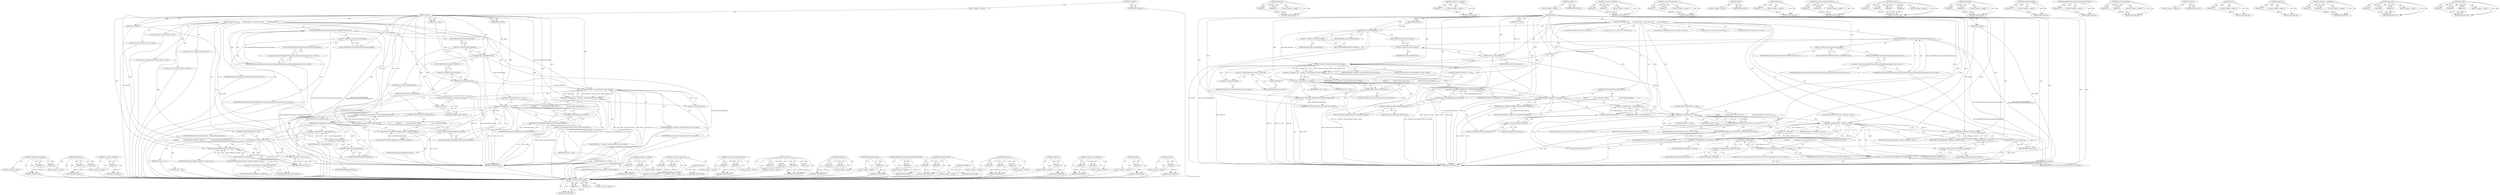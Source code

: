 digraph "ALOGE" {
vulnerable_184 [label=<(METHOD,&lt;operator&gt;.greaterThan)>];
vulnerable_185 [label=<(PARAM,p1)>];
vulnerable_186 [label=<(PARAM,p2)>];
vulnerable_187 [label=<(BLOCK,&lt;empty&gt;,&lt;empty&gt;)>];
vulnerable_188 [label=<(METHOD_RETURN,ANY)>];
vulnerable_138 [label=<(METHOD,writeInt32)>];
vulnerable_139 [label=<(PARAM,p1)>];
vulnerable_140 [label=<(PARAM,p2)>];
vulnerable_141 [label=<(BLOCK,&lt;empty&gt;,&lt;empty&gt;)>];
vulnerable_142 [label=<(METHOD_RETURN,ANY)>];
vulnerable_163 [label=<(METHOD,&lt;operator&gt;.addressOf)>];
vulnerable_164 [label=<(PARAM,p1)>];
vulnerable_165 [label=<(BLOCK,&lt;empty&gt;,&lt;empty&gt;)>];
vulnerable_166 [label=<(METHOD_RETURN,ANY)>];
vulnerable_6 [label=<(METHOD,&lt;global&gt;)<SUB>1</SUB>>];
vulnerable_7 [label=<(BLOCK,&lt;empty&gt;,&lt;empty&gt;)<SUB>1</SUB>>];
vulnerable_8 [label=<(METHOD,readAt)<SUB>1</SUB>>];
vulnerable_9 [label=<(PARAM,off64_t offset)<SUB>1</SUB>>];
vulnerable_10 [label=<(PARAM,void *buffer)<SUB>1</SUB>>];
vulnerable_11 [label=<(PARAM,size_t size)<SUB>1</SUB>>];
vulnerable_12 [label=<(BLOCK,{
 Parcel data, reply;
        data.writeInterf...,{
 Parcel data, reply;
        data.writeInterf...)<SUB>1</SUB>>];
vulnerable_13 [label="<(LOCAL,Parcel data: Parcel)<SUB>2</SUB>>"];
vulnerable_14 [label="<(LOCAL,Parcel reply: Parcel)<SUB>2</SUB>>"];
vulnerable_15 [label=<(writeInterfaceToken,data.writeInterfaceToken(
 IMediaHTTPConnection...)<SUB>3</SUB>>];
vulnerable_16 [label=<(&lt;operator&gt;.fieldAccess,data.writeInterfaceToken)<SUB>3</SUB>>];
vulnerable_17 [label=<(IDENTIFIER,data,data.writeInterfaceToken(
 IMediaHTTPConnection...)<SUB>3</SUB>>];
vulnerable_18 [label=<(FIELD_IDENTIFIER,writeInterfaceToken,writeInterfaceToken)<SUB>3</SUB>>];
vulnerable_19 [label="<(IMediaHTTPConnection.getInterfaceDescriptor,IMediaHTTPConnection::getInterfaceDescriptor())<SUB>4</SUB>>"];
vulnerable_20 [label="<(&lt;operator&gt;.fieldAccess,IMediaHTTPConnection::getInterfaceDescriptor)<SUB>4</SUB>>"];
vulnerable_21 [label="<(IDENTIFIER,IMediaHTTPConnection,IMediaHTTPConnection::getInterfaceDescriptor())<SUB>4</SUB>>"];
vulnerable_22 [label=<(FIELD_IDENTIFIER,getInterfaceDescriptor,getInterfaceDescriptor)<SUB>4</SUB>>];
vulnerable_23 [label=<(writeInt64,data.writeInt64(offset))<SUB>6</SUB>>];
vulnerable_24 [label=<(&lt;operator&gt;.fieldAccess,data.writeInt64)<SUB>6</SUB>>];
vulnerable_25 [label=<(IDENTIFIER,data,data.writeInt64(offset))<SUB>6</SUB>>];
vulnerable_26 [label=<(FIELD_IDENTIFIER,writeInt64,writeInt64)<SUB>6</SUB>>];
vulnerable_27 [label=<(IDENTIFIER,offset,data.writeInt64(offset))<SUB>6</SUB>>];
vulnerable_28 [label=<(writeInt32,data.writeInt32(size))<SUB>7</SUB>>];
vulnerable_29 [label=<(&lt;operator&gt;.fieldAccess,data.writeInt32)<SUB>7</SUB>>];
vulnerable_30 [label=<(IDENTIFIER,data,data.writeInt32(size))<SUB>7</SUB>>];
vulnerable_31 [label=<(FIELD_IDENTIFIER,writeInt32,writeInt32)<SUB>7</SUB>>];
vulnerable_32 [label=<(IDENTIFIER,size,data.writeInt32(size))<SUB>7</SUB>>];
vulnerable_33 [label="<(LOCAL,status_t err: status_t)<SUB>9</SUB>>"];
vulnerable_34 [label=<(&lt;operator&gt;.assignment,err = remote()-&gt;transact(READ_AT, data, &amp;reply))<SUB>9</SUB>>];
vulnerable_35 [label=<(IDENTIFIER,err,err = remote()-&gt;transact(READ_AT, data, &amp;reply))<SUB>9</SUB>>];
vulnerable_36 [label=<(transact,remote()-&gt;transact(READ_AT, data, &amp;reply))<SUB>9</SUB>>];
vulnerable_37 [label=<(&lt;operator&gt;.indirectFieldAccess,remote()-&gt;transact)<SUB>9</SUB>>];
vulnerable_38 [label=<(remote,remote())<SUB>9</SUB>>];
vulnerable_39 [label=<(FIELD_IDENTIFIER,transact,transact)<SUB>9</SUB>>];
vulnerable_40 [label=<(IDENTIFIER,READ_AT,remote()-&gt;transact(READ_AT, data, &amp;reply))<SUB>9</SUB>>];
vulnerable_41 [label=<(IDENTIFIER,data,remote()-&gt;transact(READ_AT, data, &amp;reply))<SUB>9</SUB>>];
vulnerable_42 [label=<(&lt;operator&gt;.addressOf,&amp;reply)<SUB>9</SUB>>];
vulnerable_43 [label=<(IDENTIFIER,reply,remote()-&gt;transact(READ_AT, data, &amp;reply))<SUB>9</SUB>>];
vulnerable_44 [label=<(CONTROL_STRUCTURE,IF,if (err != OK))<SUB>10</SUB>>];
vulnerable_45 [label=<(&lt;operator&gt;.notEquals,err != OK)<SUB>10</SUB>>];
vulnerable_46 [label=<(IDENTIFIER,err,err != OK)<SUB>10</SUB>>];
vulnerable_47 [label=<(IDENTIFIER,OK,err != OK)<SUB>10</SUB>>];
vulnerable_48 [label=<(BLOCK,{
            ALOGE(&quot;remote readAt failed&quot;);
 r...,{
            ALOGE(&quot;remote readAt failed&quot;);
 r...)<SUB>10</SUB>>];
vulnerable_49 [label=<(ALOGE,ALOGE(&quot;remote readAt failed&quot;))<SUB>11</SUB>>];
vulnerable_50 [label=<(LITERAL,&quot;remote readAt failed&quot;,ALOGE(&quot;remote readAt failed&quot;))<SUB>11</SUB>>];
vulnerable_51 [label=<(RETURN,return UNKNOWN_ERROR;,return UNKNOWN_ERROR;)<SUB>12</SUB>>];
vulnerable_52 [label=<(IDENTIFIER,UNKNOWN_ERROR,return UNKNOWN_ERROR;)<SUB>12</SUB>>];
vulnerable_53 [label="<(LOCAL,int32_t exceptionCode: int32_t)<SUB>15</SUB>>"];
vulnerable_54 [label=<(&lt;operator&gt;.assignment,exceptionCode = reply.readExceptionCode())<SUB>15</SUB>>];
vulnerable_55 [label=<(IDENTIFIER,exceptionCode,exceptionCode = reply.readExceptionCode())<SUB>15</SUB>>];
vulnerable_56 [label=<(readExceptionCode,reply.readExceptionCode())<SUB>15</SUB>>];
vulnerable_57 [label=<(&lt;operator&gt;.fieldAccess,reply.readExceptionCode)<SUB>15</SUB>>];
vulnerable_58 [label=<(IDENTIFIER,reply,reply.readExceptionCode())<SUB>15</SUB>>];
vulnerable_59 [label=<(FIELD_IDENTIFIER,readExceptionCode,readExceptionCode)<SUB>15</SUB>>];
vulnerable_60 [label=<(CONTROL_STRUCTURE,IF,if (exceptionCode))<SUB>17</SUB>>];
vulnerable_61 [label=<(IDENTIFIER,exceptionCode,if (exceptionCode))<SUB>17</SUB>>];
vulnerable_62 [label=<(BLOCK,{

             return UNKNOWN_ERROR;
         },{

             return UNKNOWN_ERROR;
         })<SUB>17</SUB>>];
vulnerable_63 [label=<(RETURN,return UNKNOWN_ERROR;,return UNKNOWN_ERROR;)<SUB>19</SUB>>];
vulnerable_64 [label=<(IDENTIFIER,UNKNOWN_ERROR,return UNKNOWN_ERROR;)<SUB>19</SUB>>];
vulnerable_65 [label="<(LOCAL,int32_t len: int32_t)<SUB>22</SUB>>"];
vulnerable_66 [label=<(&lt;operator&gt;.assignment,len = reply.readInt32())<SUB>22</SUB>>];
vulnerable_67 [label=<(IDENTIFIER,len,len = reply.readInt32())<SUB>22</SUB>>];
vulnerable_68 [label=<(readInt32,reply.readInt32())<SUB>22</SUB>>];
vulnerable_69 [label=<(&lt;operator&gt;.fieldAccess,reply.readInt32)<SUB>22</SUB>>];
vulnerable_70 [label=<(IDENTIFIER,reply,reply.readInt32())<SUB>22</SUB>>];
vulnerable_71 [label=<(FIELD_IDENTIFIER,readInt32,readInt32)<SUB>22</SUB>>];
vulnerable_72 [label=<(CONTROL_STRUCTURE,IF,if (len &gt; 0))<SUB>24</SUB>>];
vulnerable_73 [label=<(&lt;operator&gt;.greaterThan,len &gt; 0)<SUB>24</SUB>>];
vulnerable_74 [label=<(IDENTIFIER,len,len &gt; 0)<SUB>24</SUB>>];
vulnerable_75 [label=<(LITERAL,0,len &gt; 0)<SUB>24</SUB>>];
vulnerable_76 [label=<(BLOCK,{
            memcpy(buffer, mMemory-&gt;pointer()...,{
            memcpy(buffer, mMemory-&gt;pointer()...)<SUB>24</SUB>>];
vulnerable_77 [label=<(memcpy,memcpy(buffer, mMemory-&gt;pointer(), len))<SUB>25</SUB>>];
vulnerable_78 [label=<(IDENTIFIER,buffer,memcpy(buffer, mMemory-&gt;pointer(), len))<SUB>25</SUB>>];
vulnerable_79 [label=<(pointer,mMemory-&gt;pointer())<SUB>25</SUB>>];
vulnerable_80 [label=<(&lt;operator&gt;.indirectFieldAccess,mMemory-&gt;pointer)<SUB>25</SUB>>];
vulnerable_81 [label=<(IDENTIFIER,mMemory,mMemory-&gt;pointer())<SUB>25</SUB>>];
vulnerable_82 [label=<(FIELD_IDENTIFIER,pointer,pointer)<SUB>25</SUB>>];
vulnerable_83 [label=<(IDENTIFIER,len,memcpy(buffer, mMemory-&gt;pointer(), len))<SUB>25</SUB>>];
vulnerable_84 [label=<(RETURN,return len;,return len;)<SUB>28</SUB>>];
vulnerable_85 [label=<(IDENTIFIER,len,return len;)<SUB>28</SUB>>];
vulnerable_86 [label=<(METHOD_RETURN,ssize_t)<SUB>1</SUB>>];
vulnerable_88 [label=<(METHOD_RETURN,ANY)<SUB>1</SUB>>];
vulnerable_167 [label=<(METHOD,&lt;operator&gt;.notEquals)>];
vulnerable_168 [label=<(PARAM,p1)>];
vulnerable_169 [label=<(PARAM,p2)>];
vulnerable_170 [label=<(BLOCK,&lt;empty&gt;,&lt;empty&gt;)>];
vulnerable_171 [label=<(METHOD_RETURN,ANY)>];
vulnerable_124 [label=<(METHOD,&lt;operator&gt;.fieldAccess)>];
vulnerable_125 [label=<(PARAM,p1)>];
vulnerable_126 [label=<(PARAM,p2)>];
vulnerable_127 [label=<(BLOCK,&lt;empty&gt;,&lt;empty&gt;)>];
vulnerable_128 [label=<(METHOD_RETURN,ANY)>];
vulnerable_160 [label=<(METHOD,remote)>];
vulnerable_161 [label=<(BLOCK,&lt;empty&gt;,&lt;empty&gt;)>];
vulnerable_162 [label=<(METHOD_RETURN,ANY)>];
vulnerable_155 [label=<(METHOD,&lt;operator&gt;.indirectFieldAccess)>];
vulnerable_156 [label=<(PARAM,p1)>];
vulnerable_157 [label=<(PARAM,p2)>];
vulnerable_158 [label=<(BLOCK,&lt;empty&gt;,&lt;empty&gt;)>];
vulnerable_159 [label=<(METHOD_RETURN,ANY)>];
vulnerable_148 [label=<(METHOD,transact)>];
vulnerable_149 [label=<(PARAM,p1)>];
vulnerable_150 [label=<(PARAM,p2)>];
vulnerable_151 [label=<(PARAM,p3)>];
vulnerable_152 [label=<(PARAM,p4)>];
vulnerable_153 [label=<(BLOCK,&lt;empty&gt;,&lt;empty&gt;)>];
vulnerable_154 [label=<(METHOD_RETURN,ANY)>];
vulnerable_133 [label=<(METHOD,writeInt64)>];
vulnerable_134 [label=<(PARAM,p1)>];
vulnerable_135 [label=<(PARAM,p2)>];
vulnerable_136 [label=<(BLOCK,&lt;empty&gt;,&lt;empty&gt;)>];
vulnerable_137 [label=<(METHOD_RETURN,ANY)>];
vulnerable_176 [label=<(METHOD,readExceptionCode)>];
vulnerable_177 [label=<(PARAM,p1)>];
vulnerable_178 [label=<(BLOCK,&lt;empty&gt;,&lt;empty&gt;)>];
vulnerable_179 [label=<(METHOD_RETURN,ANY)>];
vulnerable_129 [label=<(METHOD,IMediaHTTPConnection.getInterfaceDescriptor)>];
vulnerable_130 [label=<(PARAM,p1)>];
vulnerable_131 [label=<(BLOCK,&lt;empty&gt;,&lt;empty&gt;)>];
vulnerable_132 [label=<(METHOD_RETURN,ANY)>];
vulnerable_119 [label=<(METHOD,writeInterfaceToken)>];
vulnerable_120 [label=<(PARAM,p1)>];
vulnerable_121 [label=<(PARAM,p2)>];
vulnerable_122 [label=<(BLOCK,&lt;empty&gt;,&lt;empty&gt;)>];
vulnerable_123 [label=<(METHOD_RETURN,ANY)>];
vulnerable_113 [label=<(METHOD,&lt;global&gt;)<SUB>1</SUB>>];
vulnerable_114 [label=<(BLOCK,&lt;empty&gt;,&lt;empty&gt;)>];
vulnerable_115 [label=<(METHOD_RETURN,ANY)>];
vulnerable_189 [label=<(METHOD,memcpy)>];
vulnerable_190 [label=<(PARAM,p1)>];
vulnerable_191 [label=<(PARAM,p2)>];
vulnerable_192 [label=<(PARAM,p3)>];
vulnerable_193 [label=<(BLOCK,&lt;empty&gt;,&lt;empty&gt;)>];
vulnerable_194 [label=<(METHOD_RETURN,ANY)>];
vulnerable_180 [label=<(METHOD,readInt32)>];
vulnerable_181 [label=<(PARAM,p1)>];
vulnerable_182 [label=<(BLOCK,&lt;empty&gt;,&lt;empty&gt;)>];
vulnerable_183 [label=<(METHOD_RETURN,ANY)>];
vulnerable_143 [label=<(METHOD,&lt;operator&gt;.assignment)>];
vulnerable_144 [label=<(PARAM,p1)>];
vulnerable_145 [label=<(PARAM,p2)>];
vulnerable_146 [label=<(BLOCK,&lt;empty&gt;,&lt;empty&gt;)>];
vulnerable_147 [label=<(METHOD_RETURN,ANY)>];
vulnerable_195 [label=<(METHOD,pointer)>];
vulnerable_196 [label=<(PARAM,p1)>];
vulnerable_197 [label=<(BLOCK,&lt;empty&gt;,&lt;empty&gt;)>];
vulnerable_198 [label=<(METHOD_RETURN,ANY)>];
vulnerable_172 [label=<(METHOD,ALOGE)>];
vulnerable_173 [label=<(PARAM,p1)>];
vulnerable_174 [label=<(BLOCK,&lt;empty&gt;,&lt;empty&gt;)>];
vulnerable_175 [label=<(METHOD_RETURN,ANY)>];
fixed_211 [label=<(METHOD,&lt;operator&gt;.greaterThan)>];
fixed_212 [label=<(PARAM,p1)>];
fixed_213 [label=<(PARAM,p2)>];
fixed_214 [label=<(BLOCK,&lt;empty&gt;,&lt;empty&gt;)>];
fixed_215 [label=<(METHOD_RETURN,ANY)>];
fixed_163 [label=<(METHOD,writeInt32)>];
fixed_164 [label=<(PARAM,p1)>];
fixed_165 [label=<(PARAM,p2)>];
fixed_166 [label=<(BLOCK,&lt;empty&gt;,&lt;empty&gt;)>];
fixed_167 [label=<(METHOD_RETURN,ANY)>];
fixed_188 [label=<(METHOD,&lt;operator&gt;.addressOf)>];
fixed_189 [label=<(PARAM,p1)>];
fixed_190 [label=<(BLOCK,&lt;empty&gt;,&lt;empty&gt;)>];
fixed_191 [label=<(METHOD_RETURN,ANY)>];
fixed_6 [label=<(METHOD,&lt;global&gt;)<SUB>1</SUB>>];
fixed_7 [label=<(BLOCK,&lt;empty&gt;,&lt;empty&gt;)<SUB>1</SUB>>];
fixed_8 [label=<(METHOD,readAt)<SUB>1</SUB>>];
fixed_9 [label=<(PARAM,off64_t offset)<SUB>1</SUB>>];
fixed_10 [label=<(PARAM,void *buffer)<SUB>1</SUB>>];
fixed_11 [label=<(PARAM,size_t size)<SUB>1</SUB>>];
fixed_12 [label=<(BLOCK,{
 Parcel data, reply;
        data.writeInterf...,{
 Parcel data, reply;
        data.writeInterf...)<SUB>1</SUB>>];
fixed_13 [label="<(LOCAL,Parcel data: Parcel)<SUB>2</SUB>>"];
fixed_14 [label="<(LOCAL,Parcel reply: Parcel)<SUB>2</SUB>>"];
fixed_15 [label=<(writeInterfaceToken,data.writeInterfaceToken(
 IMediaHTTPConnection...)<SUB>3</SUB>>];
fixed_16 [label=<(&lt;operator&gt;.fieldAccess,data.writeInterfaceToken)<SUB>3</SUB>>];
fixed_17 [label=<(IDENTIFIER,data,data.writeInterfaceToken(
 IMediaHTTPConnection...)<SUB>3</SUB>>];
fixed_18 [label=<(FIELD_IDENTIFIER,writeInterfaceToken,writeInterfaceToken)<SUB>3</SUB>>];
fixed_19 [label="<(IMediaHTTPConnection.getInterfaceDescriptor,IMediaHTTPConnection::getInterfaceDescriptor())<SUB>4</SUB>>"];
fixed_20 [label="<(&lt;operator&gt;.fieldAccess,IMediaHTTPConnection::getInterfaceDescriptor)<SUB>4</SUB>>"];
fixed_21 [label="<(IDENTIFIER,IMediaHTTPConnection,IMediaHTTPConnection::getInterfaceDescriptor())<SUB>4</SUB>>"];
fixed_22 [label=<(FIELD_IDENTIFIER,getInterfaceDescriptor,getInterfaceDescriptor)<SUB>4</SUB>>];
fixed_23 [label=<(writeInt64,data.writeInt64(offset))<SUB>6</SUB>>];
fixed_24 [label=<(&lt;operator&gt;.fieldAccess,data.writeInt64)<SUB>6</SUB>>];
fixed_25 [label=<(IDENTIFIER,data,data.writeInt64(offset))<SUB>6</SUB>>];
fixed_26 [label=<(FIELD_IDENTIFIER,writeInt64,writeInt64)<SUB>6</SUB>>];
fixed_27 [label=<(IDENTIFIER,offset,data.writeInt64(offset))<SUB>6</SUB>>];
fixed_28 [label=<(writeInt32,data.writeInt32(size))<SUB>7</SUB>>];
fixed_29 [label=<(&lt;operator&gt;.fieldAccess,data.writeInt32)<SUB>7</SUB>>];
fixed_30 [label=<(IDENTIFIER,data,data.writeInt32(size))<SUB>7</SUB>>];
fixed_31 [label=<(FIELD_IDENTIFIER,writeInt32,writeInt32)<SUB>7</SUB>>];
fixed_32 [label=<(IDENTIFIER,size,data.writeInt32(size))<SUB>7</SUB>>];
fixed_33 [label="<(LOCAL,status_t err: status_t)<SUB>9</SUB>>"];
fixed_34 [label=<(&lt;operator&gt;.assignment,err = remote()-&gt;transact(READ_AT, data, &amp;reply))<SUB>9</SUB>>];
fixed_35 [label=<(IDENTIFIER,err,err = remote()-&gt;transact(READ_AT, data, &amp;reply))<SUB>9</SUB>>];
fixed_36 [label=<(transact,remote()-&gt;transact(READ_AT, data, &amp;reply))<SUB>9</SUB>>];
fixed_37 [label=<(&lt;operator&gt;.indirectFieldAccess,remote()-&gt;transact)<SUB>9</SUB>>];
fixed_38 [label=<(remote,remote())<SUB>9</SUB>>];
fixed_39 [label=<(FIELD_IDENTIFIER,transact,transact)<SUB>9</SUB>>];
fixed_40 [label=<(IDENTIFIER,READ_AT,remote()-&gt;transact(READ_AT, data, &amp;reply))<SUB>9</SUB>>];
fixed_41 [label=<(IDENTIFIER,data,remote()-&gt;transact(READ_AT, data, &amp;reply))<SUB>9</SUB>>];
fixed_42 [label=<(&lt;operator&gt;.addressOf,&amp;reply)<SUB>9</SUB>>];
fixed_43 [label=<(IDENTIFIER,reply,remote()-&gt;transact(READ_AT, data, &amp;reply))<SUB>9</SUB>>];
fixed_44 [label=<(CONTROL_STRUCTURE,IF,if (err != OK))<SUB>10</SUB>>];
fixed_45 [label=<(&lt;operator&gt;.notEquals,err != OK)<SUB>10</SUB>>];
fixed_46 [label=<(IDENTIFIER,err,err != OK)<SUB>10</SUB>>];
fixed_47 [label=<(IDENTIFIER,OK,err != OK)<SUB>10</SUB>>];
fixed_48 [label=<(BLOCK,{
            ALOGE(&quot;remote readAt failed&quot;);
 r...,{
            ALOGE(&quot;remote readAt failed&quot;);
 r...)<SUB>10</SUB>>];
fixed_49 [label=<(ALOGE,ALOGE(&quot;remote readAt failed&quot;))<SUB>11</SUB>>];
fixed_50 [label=<(LITERAL,&quot;remote readAt failed&quot;,ALOGE(&quot;remote readAt failed&quot;))<SUB>11</SUB>>];
fixed_51 [label=<(RETURN,return UNKNOWN_ERROR;,return UNKNOWN_ERROR;)<SUB>12</SUB>>];
fixed_52 [label=<(IDENTIFIER,UNKNOWN_ERROR,return UNKNOWN_ERROR;)<SUB>12</SUB>>];
fixed_53 [label="<(LOCAL,int32_t exceptionCode: int32_t)<SUB>15</SUB>>"];
fixed_54 [label=<(&lt;operator&gt;.assignment,exceptionCode = reply.readExceptionCode())<SUB>15</SUB>>];
fixed_55 [label=<(IDENTIFIER,exceptionCode,exceptionCode = reply.readExceptionCode())<SUB>15</SUB>>];
fixed_56 [label=<(readExceptionCode,reply.readExceptionCode())<SUB>15</SUB>>];
fixed_57 [label=<(&lt;operator&gt;.fieldAccess,reply.readExceptionCode)<SUB>15</SUB>>];
fixed_58 [label=<(IDENTIFIER,reply,reply.readExceptionCode())<SUB>15</SUB>>];
fixed_59 [label=<(FIELD_IDENTIFIER,readExceptionCode,readExceptionCode)<SUB>15</SUB>>];
fixed_60 [label=<(CONTROL_STRUCTURE,IF,if (exceptionCode))<SUB>17</SUB>>];
fixed_61 [label=<(IDENTIFIER,exceptionCode,if (exceptionCode))<SUB>17</SUB>>];
fixed_62 [label=<(BLOCK,{

             return UNKNOWN_ERROR;
         },{

             return UNKNOWN_ERROR;
         })<SUB>17</SUB>>];
fixed_63 [label=<(RETURN,return UNKNOWN_ERROR;,return UNKNOWN_ERROR;)<SUB>19</SUB>>];
fixed_64 [label=<(IDENTIFIER,UNKNOWN_ERROR,return UNKNOWN_ERROR;)<SUB>19</SUB>>];
fixed_65 [label="<(LOCAL,size_t len: size_t)<SUB>22</SUB>>"];
fixed_66 [label=<(&lt;operator&gt;.assignment,len = reply.readInt32())<SUB>22</SUB>>];
fixed_67 [label=<(IDENTIFIER,len,len = reply.readInt32())<SUB>22</SUB>>];
fixed_68 [label=<(readInt32,reply.readInt32())<SUB>22</SUB>>];
fixed_69 [label=<(&lt;operator&gt;.fieldAccess,reply.readInt32)<SUB>22</SUB>>];
fixed_70 [label=<(IDENTIFIER,reply,reply.readInt32())<SUB>22</SUB>>];
fixed_71 [label=<(FIELD_IDENTIFIER,readInt32,readInt32)<SUB>22</SUB>>];
fixed_72 [label=<(CONTROL_STRUCTURE,IF,if (len &gt; size))<SUB>24</SUB>>];
fixed_73 [label=<(&lt;operator&gt;.greaterThan,len &gt; size)<SUB>24</SUB>>];
fixed_74 [label=<(IDENTIFIER,len,len &gt; size)<SUB>24</SUB>>];
fixed_75 [label=<(IDENTIFIER,size,len &gt; size)<SUB>24</SUB>>];
fixed_76 [label=<(BLOCK,{
            ALOGE(&quot;requested %zu, got %zu&quot;, s...,{
            ALOGE(&quot;requested %zu, got %zu&quot;, s...)<SUB>24</SUB>>];
fixed_77 [label=<(ALOGE,ALOGE(&quot;requested %zu, got %zu&quot;, size, len))<SUB>25</SUB>>];
fixed_78 [label=<(LITERAL,&quot;requested %zu, got %zu&quot;,ALOGE(&quot;requested %zu, got %zu&quot;, size, len))<SUB>25</SUB>>];
fixed_79 [label=<(IDENTIFIER,size,ALOGE(&quot;requested %zu, got %zu&quot;, size, len))<SUB>25</SUB>>];
fixed_80 [label=<(IDENTIFIER,len,ALOGE(&quot;requested %zu, got %zu&quot;, size, len))<SUB>25</SUB>>];
fixed_81 [label=<(RETURN,return ERROR_OUT_OF_RANGE;,return ERROR_OUT_OF_RANGE;)<SUB>26</SUB>>];
fixed_82 [label=<(IDENTIFIER,ERROR_OUT_OF_RANGE,return ERROR_OUT_OF_RANGE;)<SUB>26</SUB>>];
fixed_83 [label=<(CONTROL_STRUCTURE,IF,if (len &gt; mMemory-&gt;size()))<SUB>28</SUB>>];
fixed_84 [label=<(&lt;operator&gt;.greaterThan,len &gt; mMemory-&gt;size())<SUB>28</SUB>>];
fixed_85 [label=<(IDENTIFIER,len,len &gt; mMemory-&gt;size())<SUB>28</SUB>>];
fixed_86 [label=<(size,mMemory-&gt;size())<SUB>28</SUB>>];
fixed_87 [label=<(&lt;operator&gt;.indirectFieldAccess,mMemory-&gt;size)<SUB>28</SUB>>];
fixed_88 [label=<(IDENTIFIER,mMemory,mMemory-&gt;size())<SUB>28</SUB>>];
fixed_89 [label=<(FIELD_IDENTIFIER,size,size)<SUB>28</SUB>>];
fixed_90 [label=<(BLOCK,{
            ALOGE(&quot;got %zu, but memory has %z...,{
            ALOGE(&quot;got %zu, but memory has %z...)<SUB>28</SUB>>];
fixed_91 [label=<(ALOGE,ALOGE(&quot;got %zu, but memory has %zu&quot;, len, mMemo...)<SUB>29</SUB>>];
fixed_92 [label=<(LITERAL,&quot;got %zu, but memory has %zu&quot;,ALOGE(&quot;got %zu, but memory has %zu&quot;, len, mMemo...)<SUB>29</SUB>>];
fixed_93 [label=<(IDENTIFIER,len,ALOGE(&quot;got %zu, but memory has %zu&quot;, len, mMemo...)<SUB>29</SUB>>];
fixed_94 [label=<(size,mMemory-&gt;size())<SUB>29</SUB>>];
fixed_95 [label=<(&lt;operator&gt;.indirectFieldAccess,mMemory-&gt;size)<SUB>29</SUB>>];
fixed_96 [label=<(IDENTIFIER,mMemory,mMemory-&gt;size())<SUB>29</SUB>>];
fixed_97 [label=<(FIELD_IDENTIFIER,size,size)<SUB>29</SUB>>];
fixed_98 [label=<(RETURN,return ERROR_OUT_OF_RANGE;,return ERROR_OUT_OF_RANGE;)<SUB>30</SUB>>];
fixed_99 [label=<(IDENTIFIER,ERROR_OUT_OF_RANGE,return ERROR_OUT_OF_RANGE;)<SUB>30</SUB>>];
fixed_100 [label=<(memcpy,memcpy(buffer, mMemory-&gt;pointer(), len))<SUB>33</SUB>>];
fixed_101 [label=<(IDENTIFIER,buffer,memcpy(buffer, mMemory-&gt;pointer(), len))<SUB>33</SUB>>];
fixed_102 [label=<(pointer,mMemory-&gt;pointer())<SUB>33</SUB>>];
fixed_103 [label=<(&lt;operator&gt;.indirectFieldAccess,mMemory-&gt;pointer)<SUB>33</SUB>>];
fixed_104 [label=<(IDENTIFIER,mMemory,mMemory-&gt;pointer())<SUB>33</SUB>>];
fixed_105 [label=<(FIELD_IDENTIFIER,pointer,pointer)<SUB>33</SUB>>];
fixed_106 [label=<(IDENTIFIER,len,memcpy(buffer, mMemory-&gt;pointer(), len))<SUB>33</SUB>>];
fixed_107 [label=<(RETURN,return len;,return len;)<SUB>35</SUB>>];
fixed_108 [label=<(IDENTIFIER,len,return len;)<SUB>35</SUB>>];
fixed_109 [label=<(METHOD_RETURN,ssize_t)<SUB>1</SUB>>];
fixed_111 [label=<(METHOD_RETURN,ANY)<SUB>1</SUB>>];
fixed_192 [label=<(METHOD,&lt;operator&gt;.notEquals)>];
fixed_193 [label=<(PARAM,p1)>];
fixed_194 [label=<(PARAM,p2)>];
fixed_195 [label=<(BLOCK,&lt;empty&gt;,&lt;empty&gt;)>];
fixed_196 [label=<(METHOD_RETURN,ANY)>];
fixed_149 [label=<(METHOD,&lt;operator&gt;.fieldAccess)>];
fixed_150 [label=<(PARAM,p1)>];
fixed_151 [label=<(PARAM,p2)>];
fixed_152 [label=<(BLOCK,&lt;empty&gt;,&lt;empty&gt;)>];
fixed_153 [label=<(METHOD_RETURN,ANY)>];
fixed_185 [label=<(METHOD,remote)>];
fixed_186 [label=<(BLOCK,&lt;empty&gt;,&lt;empty&gt;)>];
fixed_187 [label=<(METHOD_RETURN,ANY)>];
fixed_226 [label=<(METHOD,pointer)>];
fixed_227 [label=<(PARAM,p1)>];
fixed_228 [label=<(BLOCK,&lt;empty&gt;,&lt;empty&gt;)>];
fixed_229 [label=<(METHOD_RETURN,ANY)>];
fixed_180 [label=<(METHOD,&lt;operator&gt;.indirectFieldAccess)>];
fixed_181 [label=<(PARAM,p1)>];
fixed_182 [label=<(PARAM,p2)>];
fixed_183 [label=<(BLOCK,&lt;empty&gt;,&lt;empty&gt;)>];
fixed_184 [label=<(METHOD_RETURN,ANY)>];
fixed_173 [label=<(METHOD,transact)>];
fixed_174 [label=<(PARAM,p1)>];
fixed_175 [label=<(PARAM,p2)>];
fixed_176 [label=<(PARAM,p3)>];
fixed_177 [label=<(PARAM,p4)>];
fixed_178 [label=<(BLOCK,&lt;empty&gt;,&lt;empty&gt;)>];
fixed_179 [label=<(METHOD_RETURN,ANY)>];
fixed_158 [label=<(METHOD,writeInt64)>];
fixed_159 [label=<(PARAM,p1)>];
fixed_160 [label=<(PARAM,p2)>];
fixed_161 [label=<(BLOCK,&lt;empty&gt;,&lt;empty&gt;)>];
fixed_162 [label=<(METHOD_RETURN,ANY)>];
fixed_203 [label=<(METHOD,readExceptionCode)>];
fixed_204 [label=<(PARAM,p1)>];
fixed_205 [label=<(BLOCK,&lt;empty&gt;,&lt;empty&gt;)>];
fixed_206 [label=<(METHOD_RETURN,ANY)>];
fixed_154 [label=<(METHOD,IMediaHTTPConnection.getInterfaceDescriptor)>];
fixed_155 [label=<(PARAM,p1)>];
fixed_156 [label=<(BLOCK,&lt;empty&gt;,&lt;empty&gt;)>];
fixed_157 [label=<(METHOD_RETURN,ANY)>];
fixed_144 [label=<(METHOD,writeInterfaceToken)>];
fixed_145 [label=<(PARAM,p1)>];
fixed_146 [label=<(PARAM,p2)>];
fixed_147 [label=<(BLOCK,&lt;empty&gt;,&lt;empty&gt;)>];
fixed_148 [label=<(METHOD_RETURN,ANY)>];
fixed_138 [label=<(METHOD,&lt;global&gt;)<SUB>1</SUB>>];
fixed_139 [label=<(BLOCK,&lt;empty&gt;,&lt;empty&gt;)>];
fixed_140 [label=<(METHOD_RETURN,ANY)>];
fixed_216 [label=<(METHOD,size)>];
fixed_217 [label=<(PARAM,p1)>];
fixed_218 [label=<(BLOCK,&lt;empty&gt;,&lt;empty&gt;)>];
fixed_219 [label=<(METHOD_RETURN,ANY)>];
fixed_207 [label=<(METHOD,readInt32)>];
fixed_208 [label=<(PARAM,p1)>];
fixed_209 [label=<(BLOCK,&lt;empty&gt;,&lt;empty&gt;)>];
fixed_210 [label=<(METHOD_RETURN,ANY)>];
fixed_168 [label=<(METHOD,&lt;operator&gt;.assignment)>];
fixed_169 [label=<(PARAM,p1)>];
fixed_170 [label=<(PARAM,p2)>];
fixed_171 [label=<(BLOCK,&lt;empty&gt;,&lt;empty&gt;)>];
fixed_172 [label=<(METHOD_RETURN,ANY)>];
fixed_220 [label=<(METHOD,memcpy)>];
fixed_221 [label=<(PARAM,p1)>];
fixed_222 [label=<(PARAM,p2)>];
fixed_223 [label=<(PARAM,p3)>];
fixed_224 [label=<(BLOCK,&lt;empty&gt;,&lt;empty&gt;)>];
fixed_225 [label=<(METHOD_RETURN,ANY)>];
fixed_197 [label=<(METHOD,ALOGE)>];
fixed_198 [label=<(PARAM,p1)>];
fixed_199 [label=<(PARAM,p2)>];
fixed_200 [label=<(PARAM,p3)>];
fixed_201 [label=<(BLOCK,&lt;empty&gt;,&lt;empty&gt;)>];
fixed_202 [label=<(METHOD_RETURN,ANY)>];
vulnerable_184 -> vulnerable_185  [key=0, label="AST: "];
vulnerable_184 -> vulnerable_185  [key=1, label="DDG: "];
vulnerable_184 -> vulnerable_187  [key=0, label="AST: "];
vulnerable_184 -> vulnerable_186  [key=0, label="AST: "];
vulnerable_184 -> vulnerable_186  [key=1, label="DDG: "];
vulnerable_184 -> vulnerable_188  [key=0, label="AST: "];
vulnerable_184 -> vulnerable_188  [key=1, label="CFG: "];
vulnerable_185 -> vulnerable_188  [key=0, label="DDG: p1"];
vulnerable_186 -> vulnerable_188  [key=0, label="DDG: p2"];
vulnerable_187 -> fixed_211  [key=0];
vulnerable_188 -> fixed_211  [key=0];
vulnerable_138 -> vulnerable_139  [key=0, label="AST: "];
vulnerable_138 -> vulnerable_139  [key=1, label="DDG: "];
vulnerable_138 -> vulnerable_141  [key=0, label="AST: "];
vulnerable_138 -> vulnerable_140  [key=0, label="AST: "];
vulnerable_138 -> vulnerable_140  [key=1, label="DDG: "];
vulnerable_138 -> vulnerable_142  [key=0, label="AST: "];
vulnerable_138 -> vulnerable_142  [key=1, label="CFG: "];
vulnerable_139 -> vulnerable_142  [key=0, label="DDG: p1"];
vulnerable_140 -> vulnerable_142  [key=0, label="DDG: p2"];
vulnerable_141 -> fixed_211  [key=0];
vulnerable_142 -> fixed_211  [key=0];
vulnerable_163 -> vulnerable_164  [key=0, label="AST: "];
vulnerable_163 -> vulnerable_164  [key=1, label="DDG: "];
vulnerable_163 -> vulnerable_165  [key=0, label="AST: "];
vulnerable_163 -> vulnerable_166  [key=0, label="AST: "];
vulnerable_163 -> vulnerable_166  [key=1, label="CFG: "];
vulnerable_164 -> vulnerable_166  [key=0, label="DDG: p1"];
vulnerable_165 -> fixed_211  [key=0];
vulnerable_166 -> fixed_211  [key=0];
vulnerable_6 -> vulnerable_7  [key=0, label="AST: "];
vulnerable_6 -> vulnerable_88  [key=0, label="AST: "];
vulnerable_6 -> vulnerable_88  [key=1, label="CFG: "];
vulnerable_7 -> vulnerable_8  [key=0, label="AST: "];
vulnerable_8 -> vulnerable_9  [key=0, label="AST: "];
vulnerable_8 -> vulnerable_9  [key=1, label="DDG: "];
vulnerable_8 -> vulnerable_10  [key=0, label="AST: "];
vulnerable_8 -> vulnerable_10  [key=1, label="DDG: "];
vulnerable_8 -> vulnerable_11  [key=0, label="AST: "];
vulnerable_8 -> vulnerable_11  [key=1, label="DDG: "];
vulnerable_8 -> vulnerable_12  [key=0, label="AST: "];
vulnerable_8 -> vulnerable_86  [key=0, label="AST: "];
vulnerable_8 -> vulnerable_18  [key=0, label="CFG: "];
vulnerable_8 -> vulnerable_23  [key=0, label="DDG: "];
vulnerable_8 -> vulnerable_28  [key=0, label="DDG: "];
vulnerable_8 -> vulnerable_61  [key=0, label="DDG: "];
vulnerable_8 -> vulnerable_85  [key=0, label="DDG: "];
vulnerable_8 -> vulnerable_36  [key=0, label="DDG: "];
vulnerable_8 -> vulnerable_45  [key=0, label="DDG: "];
vulnerable_8 -> vulnerable_51  [key=0, label="DDG: "];
vulnerable_8 -> vulnerable_56  [key=0, label="DDG: "];
vulnerable_8 -> vulnerable_63  [key=0, label="DDG: "];
vulnerable_8 -> vulnerable_68  [key=0, label="DDG: "];
vulnerable_8 -> vulnerable_73  [key=0, label="DDG: "];
vulnerable_8 -> vulnerable_49  [key=0, label="DDG: "];
vulnerable_8 -> vulnerable_52  [key=0, label="DDG: "];
vulnerable_8 -> vulnerable_64  [key=0, label="DDG: "];
vulnerable_8 -> vulnerable_77  [key=0, label="DDG: "];
vulnerable_9 -> vulnerable_23  [key=0, label="DDG: offset"];
vulnerable_10 -> vulnerable_86  [key=0, label="DDG: buffer"];
vulnerable_10 -> vulnerable_77  [key=0, label="DDG: buffer"];
vulnerable_11 -> vulnerable_28  [key=0, label="DDG: size"];
vulnerable_12 -> vulnerable_13  [key=0, label="AST: "];
vulnerable_12 -> vulnerable_14  [key=0, label="AST: "];
vulnerable_12 -> vulnerable_15  [key=0, label="AST: "];
vulnerable_12 -> vulnerable_23  [key=0, label="AST: "];
vulnerable_12 -> vulnerable_28  [key=0, label="AST: "];
vulnerable_12 -> vulnerable_33  [key=0, label="AST: "];
vulnerable_12 -> vulnerable_34  [key=0, label="AST: "];
vulnerable_12 -> vulnerable_44  [key=0, label="AST: "];
vulnerable_12 -> vulnerable_53  [key=0, label="AST: "];
vulnerable_12 -> vulnerable_54  [key=0, label="AST: "];
vulnerable_12 -> vulnerable_60  [key=0, label="AST: "];
vulnerable_12 -> vulnerable_65  [key=0, label="AST: "];
vulnerable_12 -> vulnerable_66  [key=0, label="AST: "];
vulnerable_12 -> vulnerable_72  [key=0, label="AST: "];
vulnerable_12 -> vulnerable_84  [key=0, label="AST: "];
vulnerable_13 -> fixed_211  [key=0];
vulnerable_14 -> fixed_211  [key=0];
vulnerable_15 -> vulnerable_16  [key=0, label="AST: "];
vulnerable_15 -> vulnerable_19  [key=0, label="AST: "];
vulnerable_15 -> vulnerable_26  [key=0, label="CFG: "];
vulnerable_15 -> vulnerable_86  [key=0, label="DDG: IMediaHTTPConnection::getInterfaceDescriptor()"];
vulnerable_15 -> vulnerable_86  [key=1, label="DDG: data.writeInterfaceToken(
 IMediaHTTPConnection::getInterfaceDescriptor())"];
vulnerable_15 -> vulnerable_36  [key=0, label="DDG: data.writeInterfaceToken"];
vulnerable_16 -> vulnerable_17  [key=0, label="AST: "];
vulnerable_16 -> vulnerable_18  [key=0, label="AST: "];
vulnerable_16 -> vulnerable_22  [key=0, label="CFG: "];
vulnerable_17 -> fixed_211  [key=0];
vulnerable_18 -> vulnerable_16  [key=0, label="CFG: "];
vulnerable_19 -> vulnerable_20  [key=0, label="AST: "];
vulnerable_19 -> vulnerable_15  [key=0, label="CFG: "];
vulnerable_19 -> vulnerable_15  [key=1, label="DDG: IMediaHTTPConnection::getInterfaceDescriptor"];
vulnerable_19 -> vulnerable_86  [key=0, label="DDG: IMediaHTTPConnection::getInterfaceDescriptor"];
vulnerable_20 -> vulnerable_21  [key=0, label="AST: "];
vulnerable_20 -> vulnerable_22  [key=0, label="AST: "];
vulnerable_20 -> vulnerable_19  [key=0, label="CFG: "];
vulnerable_21 -> fixed_211  [key=0];
vulnerable_22 -> vulnerable_20  [key=0, label="CFG: "];
vulnerable_23 -> vulnerable_24  [key=0, label="AST: "];
vulnerable_23 -> vulnerable_27  [key=0, label="AST: "];
vulnerable_23 -> vulnerable_31  [key=0, label="CFG: "];
vulnerable_23 -> vulnerable_86  [key=0, label="DDG: offset"];
vulnerable_23 -> vulnerable_86  [key=1, label="DDG: data.writeInt64(offset)"];
vulnerable_23 -> vulnerable_36  [key=0, label="DDG: data.writeInt64"];
vulnerable_24 -> vulnerable_25  [key=0, label="AST: "];
vulnerable_24 -> vulnerable_26  [key=0, label="AST: "];
vulnerable_24 -> vulnerable_23  [key=0, label="CFG: "];
vulnerable_25 -> fixed_211  [key=0];
vulnerable_26 -> vulnerable_24  [key=0, label="CFG: "];
vulnerable_27 -> fixed_211  [key=0];
vulnerable_28 -> vulnerable_29  [key=0, label="AST: "];
vulnerable_28 -> vulnerable_32  [key=0, label="AST: "];
vulnerable_28 -> vulnerable_38  [key=0, label="CFG: "];
vulnerable_28 -> vulnerable_86  [key=0, label="DDG: size"];
vulnerable_28 -> vulnerable_86  [key=1, label="DDG: data.writeInt32(size)"];
vulnerable_28 -> vulnerable_36  [key=0, label="DDG: data.writeInt32"];
vulnerable_29 -> vulnerable_30  [key=0, label="AST: "];
vulnerable_29 -> vulnerable_31  [key=0, label="AST: "];
vulnerable_29 -> vulnerable_28  [key=0, label="CFG: "];
vulnerable_30 -> fixed_211  [key=0];
vulnerable_31 -> vulnerable_29  [key=0, label="CFG: "];
vulnerable_32 -> fixed_211  [key=0];
vulnerable_33 -> fixed_211  [key=0];
vulnerable_34 -> vulnerable_35  [key=0, label="AST: "];
vulnerable_34 -> vulnerable_36  [key=0, label="AST: "];
vulnerable_34 -> vulnerable_45  [key=0, label="CFG: "];
vulnerable_34 -> vulnerable_45  [key=1, label="DDG: err"];
vulnerable_34 -> vulnerable_86  [key=0, label="DDG: remote()-&gt;transact(READ_AT, data, &amp;reply)"];
vulnerable_34 -> vulnerable_86  [key=1, label="DDG: err = remote()-&gt;transact(READ_AT, data, &amp;reply)"];
vulnerable_35 -> fixed_211  [key=0];
vulnerable_36 -> vulnerable_37  [key=0, label="AST: "];
vulnerable_36 -> vulnerable_40  [key=0, label="AST: "];
vulnerable_36 -> vulnerable_41  [key=0, label="AST: "];
vulnerable_36 -> vulnerable_42  [key=0, label="AST: "];
vulnerable_36 -> vulnerable_34  [key=0, label="CFG: "];
vulnerable_36 -> vulnerable_34  [key=1, label="DDG: remote()-&gt;transact"];
vulnerable_36 -> vulnerable_34  [key=2, label="DDG: READ_AT"];
vulnerable_36 -> vulnerable_34  [key=3, label="DDG: data"];
vulnerable_36 -> vulnerable_34  [key=4, label="DDG: &amp;reply"];
vulnerable_36 -> vulnerable_86  [key=0, label="DDG: remote()-&gt;transact"];
vulnerable_36 -> vulnerable_86  [key=1, label="DDG: data"];
vulnerable_36 -> vulnerable_86  [key=2, label="DDG: &amp;reply"];
vulnerable_36 -> vulnerable_86  [key=3, label="DDG: READ_AT"];
vulnerable_37 -> vulnerable_38  [key=0, label="AST: "];
vulnerable_37 -> vulnerable_39  [key=0, label="AST: "];
vulnerable_37 -> vulnerable_42  [key=0, label="CFG: "];
vulnerable_38 -> vulnerable_39  [key=0, label="CFG: "];
vulnerable_39 -> vulnerable_37  [key=0, label="CFG: "];
vulnerable_40 -> fixed_211  [key=0];
vulnerable_41 -> fixed_211  [key=0];
vulnerable_42 -> vulnerable_43  [key=0, label="AST: "];
vulnerable_42 -> vulnerable_36  [key=0, label="CFG: "];
vulnerable_43 -> fixed_211  [key=0];
vulnerable_44 -> vulnerable_45  [key=0, label="AST: "];
vulnerable_44 -> vulnerable_48  [key=0, label="AST: "];
vulnerable_45 -> vulnerable_46  [key=0, label="AST: "];
vulnerable_45 -> vulnerable_47  [key=0, label="AST: "];
vulnerable_45 -> vulnerable_49  [key=0, label="CFG: "];
vulnerable_45 -> vulnerable_49  [key=1, label="CDG: "];
vulnerable_45 -> vulnerable_59  [key=0, label="CFG: "];
vulnerable_45 -> vulnerable_59  [key=1, label="CDG: "];
vulnerable_45 -> vulnerable_86  [key=0, label="DDG: err"];
vulnerable_45 -> vulnerable_86  [key=1, label="DDG: err != OK"];
vulnerable_45 -> vulnerable_86  [key=2, label="DDG: OK"];
vulnerable_45 -> vulnerable_61  [key=0, label="CDG: "];
vulnerable_45 -> vulnerable_51  [key=0, label="CDG: "];
vulnerable_45 -> vulnerable_57  [key=0, label="CDG: "];
vulnerable_45 -> vulnerable_56  [key=0, label="CDG: "];
vulnerable_45 -> vulnerable_54  [key=0, label="CDG: "];
vulnerable_46 -> fixed_211  [key=0];
vulnerable_47 -> fixed_211  [key=0];
vulnerable_48 -> vulnerable_49  [key=0, label="AST: "];
vulnerable_48 -> vulnerable_51  [key=0, label="AST: "];
vulnerable_49 -> vulnerable_50  [key=0, label="AST: "];
vulnerable_49 -> vulnerable_51  [key=0, label="CFG: "];
vulnerable_49 -> vulnerable_86  [key=0, label="DDG: ALOGE(&quot;remote readAt failed&quot;)"];
vulnerable_50 -> fixed_211  [key=0];
vulnerable_51 -> vulnerable_52  [key=0, label="AST: "];
vulnerable_51 -> vulnerable_86  [key=0, label="CFG: "];
vulnerable_51 -> vulnerable_86  [key=1, label="DDG: &lt;RET&gt;"];
vulnerable_52 -> vulnerable_51  [key=0, label="DDG: UNKNOWN_ERROR"];
vulnerable_53 -> fixed_211  [key=0];
vulnerable_54 -> vulnerable_55  [key=0, label="AST: "];
vulnerable_54 -> vulnerable_56  [key=0, label="AST: "];
vulnerable_54 -> vulnerable_61  [key=0, label="CFG: "];
vulnerable_55 -> fixed_211  [key=0];
vulnerable_56 -> vulnerable_57  [key=0, label="AST: "];
vulnerable_56 -> vulnerable_54  [key=0, label="CFG: "];
vulnerable_56 -> vulnerable_54  [key=1, label="DDG: reply.readExceptionCode"];
vulnerable_57 -> vulnerable_58  [key=0, label="AST: "];
vulnerable_57 -> vulnerable_59  [key=0, label="AST: "];
vulnerable_57 -> vulnerable_56  [key=0, label="CFG: "];
vulnerable_58 -> fixed_211  [key=0];
vulnerable_59 -> vulnerable_57  [key=0, label="CFG: "];
vulnerable_60 -> vulnerable_61  [key=0, label="AST: "];
vulnerable_60 -> vulnerable_62  [key=0, label="AST: "];
vulnerable_61 -> vulnerable_63  [key=0, label="CFG: "];
vulnerable_61 -> vulnerable_63  [key=1, label="CDG: "];
vulnerable_61 -> vulnerable_71  [key=0, label="CFG: "];
vulnerable_61 -> vulnerable_71  [key=1, label="CDG: "];
vulnerable_61 -> vulnerable_68  [key=0, label="CDG: "];
vulnerable_61 -> vulnerable_73  [key=0, label="CDG: "];
vulnerable_61 -> vulnerable_66  [key=0, label="CDG: "];
vulnerable_61 -> vulnerable_84  [key=0, label="CDG: "];
vulnerable_61 -> vulnerable_69  [key=0, label="CDG: "];
vulnerable_62 -> vulnerable_63  [key=0, label="AST: "];
vulnerable_63 -> vulnerable_64  [key=0, label="AST: "];
vulnerable_63 -> vulnerable_86  [key=0, label="CFG: "];
vulnerable_63 -> vulnerable_86  [key=1, label="DDG: &lt;RET&gt;"];
vulnerable_64 -> vulnerable_63  [key=0, label="DDG: UNKNOWN_ERROR"];
vulnerable_65 -> fixed_211  [key=0];
vulnerable_66 -> vulnerable_67  [key=0, label="AST: "];
vulnerable_66 -> vulnerable_68  [key=0, label="AST: "];
vulnerable_66 -> vulnerable_73  [key=0, label="CFG: "];
vulnerable_66 -> vulnerable_73  [key=1, label="DDG: len"];
vulnerable_67 -> fixed_211  [key=0];
vulnerable_68 -> vulnerable_69  [key=0, label="AST: "];
vulnerable_68 -> vulnerable_66  [key=0, label="CFG: "];
vulnerable_68 -> vulnerable_66  [key=1, label="DDG: reply.readInt32"];
vulnerable_69 -> vulnerable_70  [key=0, label="AST: "];
vulnerable_69 -> vulnerable_71  [key=0, label="AST: "];
vulnerable_69 -> vulnerable_68  [key=0, label="CFG: "];
vulnerable_70 -> fixed_211  [key=0];
vulnerable_71 -> vulnerable_69  [key=0, label="CFG: "];
vulnerable_72 -> vulnerable_73  [key=0, label="AST: "];
vulnerable_72 -> vulnerable_76  [key=0, label="AST: "];
vulnerable_73 -> vulnerable_74  [key=0, label="AST: "];
vulnerable_73 -> vulnerable_75  [key=0, label="AST: "];
vulnerable_73 -> vulnerable_82  [key=0, label="CFG: "];
vulnerable_73 -> vulnerable_82  [key=1, label="CDG: "];
vulnerable_73 -> vulnerable_84  [key=0, label="CFG: "];
vulnerable_73 -> vulnerable_85  [key=0, label="DDG: len"];
vulnerable_73 -> vulnerable_77  [key=0, label="DDG: len"];
vulnerable_73 -> vulnerable_77  [key=1, label="CDG: "];
vulnerable_73 -> vulnerable_80  [key=0, label="CDG: "];
vulnerable_73 -> vulnerable_79  [key=0, label="CDG: "];
vulnerable_74 -> fixed_211  [key=0];
vulnerable_75 -> fixed_211  [key=0];
vulnerable_76 -> vulnerable_77  [key=0, label="AST: "];
vulnerable_77 -> vulnerable_78  [key=0, label="AST: "];
vulnerable_77 -> vulnerable_79  [key=0, label="AST: "];
vulnerable_77 -> vulnerable_83  [key=0, label="AST: "];
vulnerable_77 -> vulnerable_84  [key=0, label="CFG: "];
vulnerable_77 -> vulnerable_85  [key=0, label="DDG: len"];
vulnerable_78 -> fixed_211  [key=0];
vulnerable_79 -> vulnerable_80  [key=0, label="AST: "];
vulnerable_79 -> vulnerable_77  [key=0, label="CFG: "];
vulnerable_79 -> vulnerable_77  [key=1, label="DDG: mMemory-&gt;pointer"];
vulnerable_80 -> vulnerable_81  [key=0, label="AST: "];
vulnerable_80 -> vulnerable_82  [key=0, label="AST: "];
vulnerable_80 -> vulnerable_79  [key=0, label="CFG: "];
vulnerable_81 -> fixed_211  [key=0];
vulnerable_82 -> vulnerable_80  [key=0, label="CFG: "];
vulnerable_83 -> fixed_211  [key=0];
vulnerable_84 -> vulnerable_85  [key=0, label="AST: "];
vulnerable_84 -> vulnerable_86  [key=0, label="CFG: "];
vulnerable_84 -> vulnerable_86  [key=1, label="DDG: &lt;RET&gt;"];
vulnerable_85 -> vulnerable_84  [key=0, label="DDG: len"];
vulnerable_86 -> fixed_211  [key=0];
vulnerable_88 -> fixed_211  [key=0];
vulnerable_167 -> vulnerable_168  [key=0, label="AST: "];
vulnerable_167 -> vulnerable_168  [key=1, label="DDG: "];
vulnerable_167 -> vulnerable_170  [key=0, label="AST: "];
vulnerable_167 -> vulnerable_169  [key=0, label="AST: "];
vulnerable_167 -> vulnerable_169  [key=1, label="DDG: "];
vulnerable_167 -> vulnerable_171  [key=0, label="AST: "];
vulnerable_167 -> vulnerable_171  [key=1, label="CFG: "];
vulnerable_168 -> vulnerable_171  [key=0, label="DDG: p1"];
vulnerable_169 -> vulnerable_171  [key=0, label="DDG: p2"];
vulnerable_170 -> fixed_211  [key=0];
vulnerable_171 -> fixed_211  [key=0];
vulnerable_124 -> vulnerable_125  [key=0, label="AST: "];
vulnerable_124 -> vulnerable_125  [key=1, label="DDG: "];
vulnerable_124 -> vulnerable_127  [key=0, label="AST: "];
vulnerable_124 -> vulnerable_126  [key=0, label="AST: "];
vulnerable_124 -> vulnerable_126  [key=1, label="DDG: "];
vulnerable_124 -> vulnerable_128  [key=0, label="AST: "];
vulnerable_124 -> vulnerable_128  [key=1, label="CFG: "];
vulnerable_125 -> vulnerable_128  [key=0, label="DDG: p1"];
vulnerable_126 -> vulnerable_128  [key=0, label="DDG: p2"];
vulnerable_127 -> fixed_211  [key=0];
vulnerable_128 -> fixed_211  [key=0];
vulnerable_160 -> vulnerable_161  [key=0, label="AST: "];
vulnerable_160 -> vulnerable_162  [key=0, label="AST: "];
vulnerable_160 -> vulnerable_162  [key=1, label="CFG: "];
vulnerable_161 -> fixed_211  [key=0];
vulnerable_162 -> fixed_211  [key=0];
vulnerable_155 -> vulnerable_156  [key=0, label="AST: "];
vulnerable_155 -> vulnerable_156  [key=1, label="DDG: "];
vulnerable_155 -> vulnerable_158  [key=0, label="AST: "];
vulnerable_155 -> vulnerable_157  [key=0, label="AST: "];
vulnerable_155 -> vulnerable_157  [key=1, label="DDG: "];
vulnerable_155 -> vulnerable_159  [key=0, label="AST: "];
vulnerable_155 -> vulnerable_159  [key=1, label="CFG: "];
vulnerable_156 -> vulnerable_159  [key=0, label="DDG: p1"];
vulnerable_157 -> vulnerable_159  [key=0, label="DDG: p2"];
vulnerable_158 -> fixed_211  [key=0];
vulnerable_159 -> fixed_211  [key=0];
vulnerable_148 -> vulnerable_149  [key=0, label="AST: "];
vulnerable_148 -> vulnerable_149  [key=1, label="DDG: "];
vulnerable_148 -> vulnerable_153  [key=0, label="AST: "];
vulnerable_148 -> vulnerable_150  [key=0, label="AST: "];
vulnerable_148 -> vulnerable_150  [key=1, label="DDG: "];
vulnerable_148 -> vulnerable_154  [key=0, label="AST: "];
vulnerable_148 -> vulnerable_154  [key=1, label="CFG: "];
vulnerable_148 -> vulnerable_151  [key=0, label="AST: "];
vulnerable_148 -> vulnerable_151  [key=1, label="DDG: "];
vulnerable_148 -> vulnerable_152  [key=0, label="AST: "];
vulnerable_148 -> vulnerable_152  [key=1, label="DDG: "];
vulnerable_149 -> vulnerable_154  [key=0, label="DDG: p1"];
vulnerable_150 -> vulnerable_154  [key=0, label="DDG: p2"];
vulnerable_151 -> vulnerable_154  [key=0, label="DDG: p3"];
vulnerable_152 -> vulnerable_154  [key=0, label="DDG: p4"];
vulnerable_153 -> fixed_211  [key=0];
vulnerable_154 -> fixed_211  [key=0];
vulnerable_133 -> vulnerable_134  [key=0, label="AST: "];
vulnerable_133 -> vulnerable_134  [key=1, label="DDG: "];
vulnerable_133 -> vulnerable_136  [key=0, label="AST: "];
vulnerable_133 -> vulnerable_135  [key=0, label="AST: "];
vulnerable_133 -> vulnerable_135  [key=1, label="DDG: "];
vulnerable_133 -> vulnerable_137  [key=0, label="AST: "];
vulnerable_133 -> vulnerable_137  [key=1, label="CFG: "];
vulnerable_134 -> vulnerable_137  [key=0, label="DDG: p1"];
vulnerable_135 -> vulnerable_137  [key=0, label="DDG: p2"];
vulnerable_136 -> fixed_211  [key=0];
vulnerable_137 -> fixed_211  [key=0];
vulnerable_176 -> vulnerable_177  [key=0, label="AST: "];
vulnerable_176 -> vulnerable_177  [key=1, label="DDG: "];
vulnerable_176 -> vulnerable_178  [key=0, label="AST: "];
vulnerable_176 -> vulnerable_179  [key=0, label="AST: "];
vulnerable_176 -> vulnerable_179  [key=1, label="CFG: "];
vulnerable_177 -> vulnerable_179  [key=0, label="DDG: p1"];
vulnerable_178 -> fixed_211  [key=0];
vulnerable_179 -> fixed_211  [key=0];
vulnerable_129 -> vulnerable_130  [key=0, label="AST: "];
vulnerable_129 -> vulnerable_130  [key=1, label="DDG: "];
vulnerable_129 -> vulnerable_131  [key=0, label="AST: "];
vulnerable_129 -> vulnerable_132  [key=0, label="AST: "];
vulnerable_129 -> vulnerable_132  [key=1, label="CFG: "];
vulnerable_130 -> vulnerable_132  [key=0, label="DDG: p1"];
vulnerable_131 -> fixed_211  [key=0];
vulnerable_132 -> fixed_211  [key=0];
vulnerable_119 -> vulnerable_120  [key=0, label="AST: "];
vulnerable_119 -> vulnerable_120  [key=1, label="DDG: "];
vulnerable_119 -> vulnerable_122  [key=0, label="AST: "];
vulnerable_119 -> vulnerable_121  [key=0, label="AST: "];
vulnerable_119 -> vulnerable_121  [key=1, label="DDG: "];
vulnerable_119 -> vulnerable_123  [key=0, label="AST: "];
vulnerable_119 -> vulnerable_123  [key=1, label="CFG: "];
vulnerable_120 -> vulnerable_123  [key=0, label="DDG: p1"];
vulnerable_121 -> vulnerable_123  [key=0, label="DDG: p2"];
vulnerable_122 -> fixed_211  [key=0];
vulnerable_123 -> fixed_211  [key=0];
vulnerable_113 -> vulnerable_114  [key=0, label="AST: "];
vulnerable_113 -> vulnerable_115  [key=0, label="AST: "];
vulnerable_113 -> vulnerable_115  [key=1, label="CFG: "];
vulnerable_114 -> fixed_211  [key=0];
vulnerable_115 -> fixed_211  [key=0];
vulnerable_189 -> vulnerable_190  [key=0, label="AST: "];
vulnerable_189 -> vulnerable_190  [key=1, label="DDG: "];
vulnerable_189 -> vulnerable_193  [key=0, label="AST: "];
vulnerable_189 -> vulnerable_191  [key=0, label="AST: "];
vulnerable_189 -> vulnerable_191  [key=1, label="DDG: "];
vulnerable_189 -> vulnerable_194  [key=0, label="AST: "];
vulnerable_189 -> vulnerable_194  [key=1, label="CFG: "];
vulnerable_189 -> vulnerable_192  [key=0, label="AST: "];
vulnerable_189 -> vulnerable_192  [key=1, label="DDG: "];
vulnerable_190 -> vulnerable_194  [key=0, label="DDG: p1"];
vulnerable_191 -> vulnerable_194  [key=0, label="DDG: p2"];
vulnerable_192 -> vulnerable_194  [key=0, label="DDG: p3"];
vulnerable_193 -> fixed_211  [key=0];
vulnerable_194 -> fixed_211  [key=0];
vulnerable_180 -> vulnerable_181  [key=0, label="AST: "];
vulnerable_180 -> vulnerable_181  [key=1, label="DDG: "];
vulnerable_180 -> vulnerable_182  [key=0, label="AST: "];
vulnerable_180 -> vulnerable_183  [key=0, label="AST: "];
vulnerable_180 -> vulnerable_183  [key=1, label="CFG: "];
vulnerable_181 -> vulnerable_183  [key=0, label="DDG: p1"];
vulnerable_182 -> fixed_211  [key=0];
vulnerable_183 -> fixed_211  [key=0];
vulnerable_143 -> vulnerable_144  [key=0, label="AST: "];
vulnerable_143 -> vulnerable_144  [key=1, label="DDG: "];
vulnerable_143 -> vulnerable_146  [key=0, label="AST: "];
vulnerable_143 -> vulnerable_145  [key=0, label="AST: "];
vulnerable_143 -> vulnerable_145  [key=1, label="DDG: "];
vulnerable_143 -> vulnerable_147  [key=0, label="AST: "];
vulnerable_143 -> vulnerable_147  [key=1, label="CFG: "];
vulnerable_144 -> vulnerable_147  [key=0, label="DDG: p1"];
vulnerable_145 -> vulnerable_147  [key=0, label="DDG: p2"];
vulnerable_146 -> fixed_211  [key=0];
vulnerable_147 -> fixed_211  [key=0];
vulnerable_195 -> vulnerable_196  [key=0, label="AST: "];
vulnerable_195 -> vulnerable_196  [key=1, label="DDG: "];
vulnerable_195 -> vulnerable_197  [key=0, label="AST: "];
vulnerable_195 -> vulnerable_198  [key=0, label="AST: "];
vulnerable_195 -> vulnerable_198  [key=1, label="CFG: "];
vulnerable_196 -> vulnerable_198  [key=0, label="DDG: p1"];
vulnerable_197 -> fixed_211  [key=0];
vulnerable_198 -> fixed_211  [key=0];
vulnerable_172 -> vulnerable_173  [key=0, label="AST: "];
vulnerable_172 -> vulnerable_173  [key=1, label="DDG: "];
vulnerable_172 -> vulnerable_174  [key=0, label="AST: "];
vulnerable_172 -> vulnerable_175  [key=0, label="AST: "];
vulnerable_172 -> vulnerable_175  [key=1, label="CFG: "];
vulnerable_173 -> vulnerable_175  [key=0, label="DDG: p1"];
vulnerable_174 -> fixed_211  [key=0];
vulnerable_175 -> fixed_211  [key=0];
fixed_211 -> fixed_212  [key=0, label="AST: "];
fixed_211 -> fixed_212  [key=1, label="DDG: "];
fixed_211 -> fixed_214  [key=0, label="AST: "];
fixed_211 -> fixed_213  [key=0, label="AST: "];
fixed_211 -> fixed_213  [key=1, label="DDG: "];
fixed_211 -> fixed_215  [key=0, label="AST: "];
fixed_211 -> fixed_215  [key=1, label="CFG: "];
fixed_212 -> fixed_215  [key=0, label="DDG: p1"];
fixed_213 -> fixed_215  [key=0, label="DDG: p2"];
fixed_163 -> fixed_164  [key=0, label="AST: "];
fixed_163 -> fixed_164  [key=1, label="DDG: "];
fixed_163 -> fixed_166  [key=0, label="AST: "];
fixed_163 -> fixed_165  [key=0, label="AST: "];
fixed_163 -> fixed_165  [key=1, label="DDG: "];
fixed_163 -> fixed_167  [key=0, label="AST: "];
fixed_163 -> fixed_167  [key=1, label="CFG: "];
fixed_164 -> fixed_167  [key=0, label="DDG: p1"];
fixed_165 -> fixed_167  [key=0, label="DDG: p2"];
fixed_188 -> fixed_189  [key=0, label="AST: "];
fixed_188 -> fixed_189  [key=1, label="DDG: "];
fixed_188 -> fixed_190  [key=0, label="AST: "];
fixed_188 -> fixed_191  [key=0, label="AST: "];
fixed_188 -> fixed_191  [key=1, label="CFG: "];
fixed_189 -> fixed_191  [key=0, label="DDG: p1"];
fixed_6 -> fixed_7  [key=0, label="AST: "];
fixed_6 -> fixed_111  [key=0, label="AST: "];
fixed_6 -> fixed_111  [key=1, label="CFG: "];
fixed_7 -> fixed_8  [key=0, label="AST: "];
fixed_8 -> fixed_9  [key=0, label="AST: "];
fixed_8 -> fixed_9  [key=1, label="DDG: "];
fixed_8 -> fixed_10  [key=0, label="AST: "];
fixed_8 -> fixed_10  [key=1, label="DDG: "];
fixed_8 -> fixed_11  [key=0, label="AST: "];
fixed_8 -> fixed_11  [key=1, label="DDG: "];
fixed_8 -> fixed_12  [key=0, label="AST: "];
fixed_8 -> fixed_109  [key=0, label="AST: "];
fixed_8 -> fixed_18  [key=0, label="CFG: "];
fixed_8 -> fixed_23  [key=0, label="DDG: "];
fixed_8 -> fixed_28  [key=0, label="DDG: "];
fixed_8 -> fixed_61  [key=0, label="DDG: "];
fixed_8 -> fixed_100  [key=0, label="DDG: "];
fixed_8 -> fixed_108  [key=0, label="DDG: "];
fixed_8 -> fixed_36  [key=0, label="DDG: "];
fixed_8 -> fixed_45  [key=0, label="DDG: "];
fixed_8 -> fixed_51  [key=0, label="DDG: "];
fixed_8 -> fixed_56  [key=0, label="DDG: "];
fixed_8 -> fixed_63  [key=0, label="DDG: "];
fixed_8 -> fixed_68  [key=0, label="DDG: "];
fixed_8 -> fixed_73  [key=0, label="DDG: "];
fixed_8 -> fixed_81  [key=0, label="DDG: "];
fixed_8 -> fixed_84  [key=0, label="DDG: "];
fixed_8 -> fixed_98  [key=0, label="DDG: "];
fixed_8 -> fixed_49  [key=0, label="DDG: "];
fixed_8 -> fixed_52  [key=0, label="DDG: "];
fixed_8 -> fixed_64  [key=0, label="DDG: "];
fixed_8 -> fixed_77  [key=0, label="DDG: "];
fixed_8 -> fixed_82  [key=0, label="DDG: "];
fixed_8 -> fixed_91  [key=0, label="DDG: "];
fixed_8 -> fixed_99  [key=0, label="DDG: "];
fixed_9 -> fixed_23  [key=0, label="DDG: offset"];
fixed_10 -> fixed_109  [key=0, label="DDG: buffer"];
fixed_10 -> fixed_100  [key=0, label="DDG: buffer"];
fixed_11 -> fixed_28  [key=0, label="DDG: size"];
fixed_12 -> fixed_13  [key=0, label="AST: "];
fixed_12 -> fixed_14  [key=0, label="AST: "];
fixed_12 -> fixed_15  [key=0, label="AST: "];
fixed_12 -> fixed_23  [key=0, label="AST: "];
fixed_12 -> fixed_28  [key=0, label="AST: "];
fixed_12 -> fixed_33  [key=0, label="AST: "];
fixed_12 -> fixed_34  [key=0, label="AST: "];
fixed_12 -> fixed_44  [key=0, label="AST: "];
fixed_12 -> fixed_53  [key=0, label="AST: "];
fixed_12 -> fixed_54  [key=0, label="AST: "];
fixed_12 -> fixed_60  [key=0, label="AST: "];
fixed_12 -> fixed_65  [key=0, label="AST: "];
fixed_12 -> fixed_66  [key=0, label="AST: "];
fixed_12 -> fixed_72  [key=0, label="AST: "];
fixed_12 -> fixed_83  [key=0, label="AST: "];
fixed_12 -> fixed_100  [key=0, label="AST: "];
fixed_12 -> fixed_107  [key=0, label="AST: "];
fixed_15 -> fixed_16  [key=0, label="AST: "];
fixed_15 -> fixed_19  [key=0, label="AST: "];
fixed_15 -> fixed_26  [key=0, label="CFG: "];
fixed_15 -> fixed_109  [key=0, label="DDG: IMediaHTTPConnection::getInterfaceDescriptor()"];
fixed_15 -> fixed_109  [key=1, label="DDG: data.writeInterfaceToken(
 IMediaHTTPConnection::getInterfaceDescriptor())"];
fixed_15 -> fixed_36  [key=0, label="DDG: data.writeInterfaceToken"];
fixed_16 -> fixed_17  [key=0, label="AST: "];
fixed_16 -> fixed_18  [key=0, label="AST: "];
fixed_16 -> fixed_22  [key=0, label="CFG: "];
fixed_18 -> fixed_16  [key=0, label="CFG: "];
fixed_19 -> fixed_20  [key=0, label="AST: "];
fixed_19 -> fixed_15  [key=0, label="CFG: "];
fixed_19 -> fixed_15  [key=1, label="DDG: IMediaHTTPConnection::getInterfaceDescriptor"];
fixed_19 -> fixed_109  [key=0, label="DDG: IMediaHTTPConnection::getInterfaceDescriptor"];
fixed_20 -> fixed_21  [key=0, label="AST: "];
fixed_20 -> fixed_22  [key=0, label="AST: "];
fixed_20 -> fixed_19  [key=0, label="CFG: "];
fixed_22 -> fixed_20  [key=0, label="CFG: "];
fixed_23 -> fixed_24  [key=0, label="AST: "];
fixed_23 -> fixed_27  [key=0, label="AST: "];
fixed_23 -> fixed_31  [key=0, label="CFG: "];
fixed_23 -> fixed_109  [key=0, label="DDG: offset"];
fixed_23 -> fixed_109  [key=1, label="DDG: data.writeInt64(offset)"];
fixed_23 -> fixed_36  [key=0, label="DDG: data.writeInt64"];
fixed_24 -> fixed_25  [key=0, label="AST: "];
fixed_24 -> fixed_26  [key=0, label="AST: "];
fixed_24 -> fixed_23  [key=0, label="CFG: "];
fixed_26 -> fixed_24  [key=0, label="CFG: "];
fixed_28 -> fixed_29  [key=0, label="AST: "];
fixed_28 -> fixed_32  [key=0, label="AST: "];
fixed_28 -> fixed_38  [key=0, label="CFG: "];
fixed_28 -> fixed_109  [key=0, label="DDG: size"];
fixed_28 -> fixed_109  [key=1, label="DDG: data.writeInt32(size)"];
fixed_28 -> fixed_36  [key=0, label="DDG: data.writeInt32"];
fixed_28 -> fixed_73  [key=0, label="DDG: size"];
fixed_29 -> fixed_30  [key=0, label="AST: "];
fixed_29 -> fixed_31  [key=0, label="AST: "];
fixed_29 -> fixed_28  [key=0, label="CFG: "];
fixed_31 -> fixed_29  [key=0, label="CFG: "];
fixed_34 -> fixed_35  [key=0, label="AST: "];
fixed_34 -> fixed_36  [key=0, label="AST: "];
fixed_34 -> fixed_45  [key=0, label="CFG: "];
fixed_34 -> fixed_45  [key=1, label="DDG: err"];
fixed_34 -> fixed_109  [key=0, label="DDG: remote()-&gt;transact(READ_AT, data, &amp;reply)"];
fixed_34 -> fixed_109  [key=1, label="DDG: err = remote()-&gt;transact(READ_AT, data, &amp;reply)"];
fixed_36 -> fixed_37  [key=0, label="AST: "];
fixed_36 -> fixed_40  [key=0, label="AST: "];
fixed_36 -> fixed_41  [key=0, label="AST: "];
fixed_36 -> fixed_42  [key=0, label="AST: "];
fixed_36 -> fixed_34  [key=0, label="CFG: "];
fixed_36 -> fixed_34  [key=1, label="DDG: remote()-&gt;transact"];
fixed_36 -> fixed_34  [key=2, label="DDG: READ_AT"];
fixed_36 -> fixed_34  [key=3, label="DDG: data"];
fixed_36 -> fixed_34  [key=4, label="DDG: &amp;reply"];
fixed_36 -> fixed_109  [key=0, label="DDG: remote()-&gt;transact"];
fixed_36 -> fixed_109  [key=1, label="DDG: data"];
fixed_36 -> fixed_109  [key=2, label="DDG: &amp;reply"];
fixed_36 -> fixed_109  [key=3, label="DDG: READ_AT"];
fixed_37 -> fixed_38  [key=0, label="AST: "];
fixed_37 -> fixed_39  [key=0, label="AST: "];
fixed_37 -> fixed_42  [key=0, label="CFG: "];
fixed_38 -> fixed_39  [key=0, label="CFG: "];
fixed_39 -> fixed_37  [key=0, label="CFG: "];
fixed_42 -> fixed_43  [key=0, label="AST: "];
fixed_42 -> fixed_36  [key=0, label="CFG: "];
fixed_44 -> fixed_45  [key=0, label="AST: "];
fixed_44 -> fixed_48  [key=0, label="AST: "];
fixed_45 -> fixed_46  [key=0, label="AST: "];
fixed_45 -> fixed_47  [key=0, label="AST: "];
fixed_45 -> fixed_49  [key=0, label="CFG: "];
fixed_45 -> fixed_49  [key=1, label="CDG: "];
fixed_45 -> fixed_59  [key=0, label="CFG: "];
fixed_45 -> fixed_59  [key=1, label="CDG: "];
fixed_45 -> fixed_109  [key=0, label="DDG: err"];
fixed_45 -> fixed_109  [key=1, label="DDG: err != OK"];
fixed_45 -> fixed_109  [key=2, label="DDG: OK"];
fixed_45 -> fixed_51  [key=0, label="CDG: "];
fixed_45 -> fixed_57  [key=0, label="CDG: "];
fixed_45 -> fixed_56  [key=0, label="CDG: "];
fixed_45 -> fixed_54  [key=0, label="CDG: "];
fixed_45 -> fixed_61  [key=0, label="CDG: "];
fixed_48 -> fixed_49  [key=0, label="AST: "];
fixed_48 -> fixed_51  [key=0, label="AST: "];
fixed_49 -> fixed_50  [key=0, label="AST: "];
fixed_49 -> fixed_51  [key=0, label="CFG: "];
fixed_49 -> fixed_109  [key=0, label="DDG: ALOGE(&quot;remote readAt failed&quot;)"];
fixed_51 -> fixed_52  [key=0, label="AST: "];
fixed_51 -> fixed_109  [key=0, label="CFG: "];
fixed_51 -> fixed_109  [key=1, label="DDG: &lt;RET&gt;"];
fixed_52 -> fixed_51  [key=0, label="DDG: UNKNOWN_ERROR"];
fixed_54 -> fixed_55  [key=0, label="AST: "];
fixed_54 -> fixed_56  [key=0, label="AST: "];
fixed_54 -> fixed_61  [key=0, label="CFG: "];
fixed_56 -> fixed_57  [key=0, label="AST: "];
fixed_56 -> fixed_54  [key=0, label="CFG: "];
fixed_56 -> fixed_54  [key=1, label="DDG: reply.readExceptionCode"];
fixed_57 -> fixed_58  [key=0, label="AST: "];
fixed_57 -> fixed_59  [key=0, label="AST: "];
fixed_57 -> fixed_56  [key=0, label="CFG: "];
fixed_59 -> fixed_57  [key=0, label="CFG: "];
fixed_60 -> fixed_61  [key=0, label="AST: "];
fixed_60 -> fixed_62  [key=0, label="AST: "];
fixed_61 -> fixed_63  [key=0, label="CFG: "];
fixed_61 -> fixed_63  [key=1, label="CDG: "];
fixed_61 -> fixed_71  [key=0, label="CFG: "];
fixed_61 -> fixed_71  [key=1, label="CDG: "];
fixed_61 -> fixed_68  [key=0, label="CDG: "];
fixed_61 -> fixed_73  [key=0, label="CDG: "];
fixed_61 -> fixed_66  [key=0, label="CDG: "];
fixed_61 -> fixed_69  [key=0, label="CDG: "];
fixed_62 -> fixed_63  [key=0, label="AST: "];
fixed_63 -> fixed_64  [key=0, label="AST: "];
fixed_63 -> fixed_109  [key=0, label="CFG: "];
fixed_63 -> fixed_109  [key=1, label="DDG: &lt;RET&gt;"];
fixed_64 -> fixed_63  [key=0, label="DDG: UNKNOWN_ERROR"];
fixed_66 -> fixed_67  [key=0, label="AST: "];
fixed_66 -> fixed_68  [key=0, label="AST: "];
fixed_66 -> fixed_73  [key=0, label="CFG: "];
fixed_66 -> fixed_73  [key=1, label="DDG: len"];
fixed_68 -> fixed_69  [key=0, label="AST: "];
fixed_68 -> fixed_66  [key=0, label="CFG: "];
fixed_68 -> fixed_66  [key=1, label="DDG: reply.readInt32"];
fixed_69 -> fixed_70  [key=0, label="AST: "];
fixed_69 -> fixed_71  [key=0, label="AST: "];
fixed_69 -> fixed_68  [key=0, label="CFG: "];
fixed_71 -> fixed_69  [key=0, label="CFG: "];
fixed_72 -> fixed_73  [key=0, label="AST: "];
fixed_72 -> fixed_76  [key=0, label="AST: "];
fixed_73 -> fixed_74  [key=0, label="AST: "];
fixed_73 -> fixed_75  [key=0, label="AST: "];
fixed_73 -> fixed_77  [key=0, label="CFG: "];
fixed_73 -> fixed_77  [key=1, label="DDG: size"];
fixed_73 -> fixed_77  [key=2, label="DDG: len"];
fixed_73 -> fixed_77  [key=3, label="CDG: "];
fixed_73 -> fixed_89  [key=0, label="CFG: "];
fixed_73 -> fixed_89  [key=1, label="CDG: "];
fixed_73 -> fixed_84  [key=0, label="DDG: len"];
fixed_73 -> fixed_84  [key=1, label="CDG: "];
fixed_73 -> fixed_81  [key=0, label="CDG: "];
fixed_73 -> fixed_87  [key=0, label="CDG: "];
fixed_73 -> fixed_86  [key=0, label="CDG: "];
fixed_76 -> fixed_77  [key=0, label="AST: "];
fixed_76 -> fixed_81  [key=0, label="AST: "];
fixed_77 -> fixed_78  [key=0, label="AST: "];
fixed_77 -> fixed_79  [key=0, label="AST: "];
fixed_77 -> fixed_80  [key=0, label="AST: "];
fixed_77 -> fixed_81  [key=0, label="CFG: "];
fixed_81 -> fixed_82  [key=0, label="AST: "];
fixed_81 -> fixed_109  [key=0, label="CFG: "];
fixed_81 -> fixed_109  [key=1, label="DDG: &lt;RET&gt;"];
fixed_82 -> fixed_81  [key=0, label="DDG: ERROR_OUT_OF_RANGE"];
fixed_83 -> fixed_84  [key=0, label="AST: "];
fixed_83 -> fixed_90  [key=0, label="AST: "];
fixed_84 -> fixed_85  [key=0, label="AST: "];
fixed_84 -> fixed_86  [key=0, label="AST: "];
fixed_84 -> fixed_97  [key=0, label="CFG: "];
fixed_84 -> fixed_97  [key=1, label="CDG: "];
fixed_84 -> fixed_105  [key=0, label="CFG: "];
fixed_84 -> fixed_105  [key=1, label="CDG: "];
fixed_84 -> fixed_100  [key=0, label="DDG: len"];
fixed_84 -> fixed_100  [key=1, label="CDG: "];
fixed_84 -> fixed_91  [key=0, label="DDG: len"];
fixed_84 -> fixed_91  [key=1, label="CDG: "];
fixed_84 -> fixed_107  [key=0, label="CDG: "];
fixed_84 -> fixed_94  [key=0, label="CDG: "];
fixed_84 -> fixed_98  [key=0, label="CDG: "];
fixed_84 -> fixed_102  [key=0, label="CDG: "];
fixed_84 -> fixed_103  [key=0, label="CDG: "];
fixed_84 -> fixed_95  [key=0, label="CDG: "];
fixed_86 -> fixed_87  [key=0, label="AST: "];
fixed_86 -> fixed_84  [key=0, label="CFG: "];
fixed_86 -> fixed_84  [key=1, label="DDG: mMemory-&gt;size"];
fixed_86 -> fixed_94  [key=0, label="DDG: mMemory-&gt;size"];
fixed_87 -> fixed_88  [key=0, label="AST: "];
fixed_87 -> fixed_89  [key=0, label="AST: "];
fixed_87 -> fixed_86  [key=0, label="CFG: "];
fixed_89 -> fixed_87  [key=0, label="CFG: "];
fixed_90 -> fixed_91  [key=0, label="AST: "];
fixed_90 -> fixed_98  [key=0, label="AST: "];
fixed_91 -> fixed_92  [key=0, label="AST: "];
fixed_91 -> fixed_93  [key=0, label="AST: "];
fixed_91 -> fixed_94  [key=0, label="AST: "];
fixed_91 -> fixed_98  [key=0, label="CFG: "];
fixed_94 -> fixed_95  [key=0, label="AST: "];
fixed_94 -> fixed_91  [key=0, label="CFG: "];
fixed_94 -> fixed_91  [key=1, label="DDG: mMemory-&gt;size"];
fixed_95 -> fixed_96  [key=0, label="AST: "];
fixed_95 -> fixed_97  [key=0, label="AST: "];
fixed_95 -> fixed_94  [key=0, label="CFG: "];
fixed_97 -> fixed_95  [key=0, label="CFG: "];
fixed_98 -> fixed_99  [key=0, label="AST: "];
fixed_98 -> fixed_109  [key=0, label="CFG: "];
fixed_98 -> fixed_109  [key=1, label="DDG: &lt;RET&gt;"];
fixed_99 -> fixed_98  [key=0, label="DDG: ERROR_OUT_OF_RANGE"];
fixed_100 -> fixed_101  [key=0, label="AST: "];
fixed_100 -> fixed_102  [key=0, label="AST: "];
fixed_100 -> fixed_106  [key=0, label="AST: "];
fixed_100 -> fixed_107  [key=0, label="CFG: "];
fixed_100 -> fixed_108  [key=0, label="DDG: len"];
fixed_102 -> fixed_103  [key=0, label="AST: "];
fixed_102 -> fixed_100  [key=0, label="CFG: "];
fixed_102 -> fixed_100  [key=1, label="DDG: mMemory-&gt;pointer"];
fixed_103 -> fixed_104  [key=0, label="AST: "];
fixed_103 -> fixed_105  [key=0, label="AST: "];
fixed_103 -> fixed_102  [key=0, label="CFG: "];
fixed_105 -> fixed_103  [key=0, label="CFG: "];
fixed_107 -> fixed_108  [key=0, label="AST: "];
fixed_107 -> fixed_109  [key=0, label="CFG: "];
fixed_107 -> fixed_109  [key=1, label="DDG: &lt;RET&gt;"];
fixed_108 -> fixed_107  [key=0, label="DDG: len"];
fixed_192 -> fixed_193  [key=0, label="AST: "];
fixed_192 -> fixed_193  [key=1, label="DDG: "];
fixed_192 -> fixed_195  [key=0, label="AST: "];
fixed_192 -> fixed_194  [key=0, label="AST: "];
fixed_192 -> fixed_194  [key=1, label="DDG: "];
fixed_192 -> fixed_196  [key=0, label="AST: "];
fixed_192 -> fixed_196  [key=1, label="CFG: "];
fixed_193 -> fixed_196  [key=0, label="DDG: p1"];
fixed_194 -> fixed_196  [key=0, label="DDG: p2"];
fixed_149 -> fixed_150  [key=0, label="AST: "];
fixed_149 -> fixed_150  [key=1, label="DDG: "];
fixed_149 -> fixed_152  [key=0, label="AST: "];
fixed_149 -> fixed_151  [key=0, label="AST: "];
fixed_149 -> fixed_151  [key=1, label="DDG: "];
fixed_149 -> fixed_153  [key=0, label="AST: "];
fixed_149 -> fixed_153  [key=1, label="CFG: "];
fixed_150 -> fixed_153  [key=0, label="DDG: p1"];
fixed_151 -> fixed_153  [key=0, label="DDG: p2"];
fixed_185 -> fixed_186  [key=0, label="AST: "];
fixed_185 -> fixed_187  [key=0, label="AST: "];
fixed_185 -> fixed_187  [key=1, label="CFG: "];
fixed_226 -> fixed_227  [key=0, label="AST: "];
fixed_226 -> fixed_227  [key=1, label="DDG: "];
fixed_226 -> fixed_228  [key=0, label="AST: "];
fixed_226 -> fixed_229  [key=0, label="AST: "];
fixed_226 -> fixed_229  [key=1, label="CFG: "];
fixed_227 -> fixed_229  [key=0, label="DDG: p1"];
fixed_180 -> fixed_181  [key=0, label="AST: "];
fixed_180 -> fixed_181  [key=1, label="DDG: "];
fixed_180 -> fixed_183  [key=0, label="AST: "];
fixed_180 -> fixed_182  [key=0, label="AST: "];
fixed_180 -> fixed_182  [key=1, label="DDG: "];
fixed_180 -> fixed_184  [key=0, label="AST: "];
fixed_180 -> fixed_184  [key=1, label="CFG: "];
fixed_181 -> fixed_184  [key=0, label="DDG: p1"];
fixed_182 -> fixed_184  [key=0, label="DDG: p2"];
fixed_173 -> fixed_174  [key=0, label="AST: "];
fixed_173 -> fixed_174  [key=1, label="DDG: "];
fixed_173 -> fixed_178  [key=0, label="AST: "];
fixed_173 -> fixed_175  [key=0, label="AST: "];
fixed_173 -> fixed_175  [key=1, label="DDG: "];
fixed_173 -> fixed_179  [key=0, label="AST: "];
fixed_173 -> fixed_179  [key=1, label="CFG: "];
fixed_173 -> fixed_176  [key=0, label="AST: "];
fixed_173 -> fixed_176  [key=1, label="DDG: "];
fixed_173 -> fixed_177  [key=0, label="AST: "];
fixed_173 -> fixed_177  [key=1, label="DDG: "];
fixed_174 -> fixed_179  [key=0, label="DDG: p1"];
fixed_175 -> fixed_179  [key=0, label="DDG: p2"];
fixed_176 -> fixed_179  [key=0, label="DDG: p3"];
fixed_177 -> fixed_179  [key=0, label="DDG: p4"];
fixed_158 -> fixed_159  [key=0, label="AST: "];
fixed_158 -> fixed_159  [key=1, label="DDG: "];
fixed_158 -> fixed_161  [key=0, label="AST: "];
fixed_158 -> fixed_160  [key=0, label="AST: "];
fixed_158 -> fixed_160  [key=1, label="DDG: "];
fixed_158 -> fixed_162  [key=0, label="AST: "];
fixed_158 -> fixed_162  [key=1, label="CFG: "];
fixed_159 -> fixed_162  [key=0, label="DDG: p1"];
fixed_160 -> fixed_162  [key=0, label="DDG: p2"];
fixed_203 -> fixed_204  [key=0, label="AST: "];
fixed_203 -> fixed_204  [key=1, label="DDG: "];
fixed_203 -> fixed_205  [key=0, label="AST: "];
fixed_203 -> fixed_206  [key=0, label="AST: "];
fixed_203 -> fixed_206  [key=1, label="CFG: "];
fixed_204 -> fixed_206  [key=0, label="DDG: p1"];
fixed_154 -> fixed_155  [key=0, label="AST: "];
fixed_154 -> fixed_155  [key=1, label="DDG: "];
fixed_154 -> fixed_156  [key=0, label="AST: "];
fixed_154 -> fixed_157  [key=0, label="AST: "];
fixed_154 -> fixed_157  [key=1, label="CFG: "];
fixed_155 -> fixed_157  [key=0, label="DDG: p1"];
fixed_144 -> fixed_145  [key=0, label="AST: "];
fixed_144 -> fixed_145  [key=1, label="DDG: "];
fixed_144 -> fixed_147  [key=0, label="AST: "];
fixed_144 -> fixed_146  [key=0, label="AST: "];
fixed_144 -> fixed_146  [key=1, label="DDG: "];
fixed_144 -> fixed_148  [key=0, label="AST: "];
fixed_144 -> fixed_148  [key=1, label="CFG: "];
fixed_145 -> fixed_148  [key=0, label="DDG: p1"];
fixed_146 -> fixed_148  [key=0, label="DDG: p2"];
fixed_138 -> fixed_139  [key=0, label="AST: "];
fixed_138 -> fixed_140  [key=0, label="AST: "];
fixed_138 -> fixed_140  [key=1, label="CFG: "];
fixed_216 -> fixed_217  [key=0, label="AST: "];
fixed_216 -> fixed_217  [key=1, label="DDG: "];
fixed_216 -> fixed_218  [key=0, label="AST: "];
fixed_216 -> fixed_219  [key=0, label="AST: "];
fixed_216 -> fixed_219  [key=1, label="CFG: "];
fixed_217 -> fixed_219  [key=0, label="DDG: p1"];
fixed_207 -> fixed_208  [key=0, label="AST: "];
fixed_207 -> fixed_208  [key=1, label="DDG: "];
fixed_207 -> fixed_209  [key=0, label="AST: "];
fixed_207 -> fixed_210  [key=0, label="AST: "];
fixed_207 -> fixed_210  [key=1, label="CFG: "];
fixed_208 -> fixed_210  [key=0, label="DDG: p1"];
fixed_168 -> fixed_169  [key=0, label="AST: "];
fixed_168 -> fixed_169  [key=1, label="DDG: "];
fixed_168 -> fixed_171  [key=0, label="AST: "];
fixed_168 -> fixed_170  [key=0, label="AST: "];
fixed_168 -> fixed_170  [key=1, label="DDG: "];
fixed_168 -> fixed_172  [key=0, label="AST: "];
fixed_168 -> fixed_172  [key=1, label="CFG: "];
fixed_169 -> fixed_172  [key=0, label="DDG: p1"];
fixed_170 -> fixed_172  [key=0, label="DDG: p2"];
fixed_220 -> fixed_221  [key=0, label="AST: "];
fixed_220 -> fixed_221  [key=1, label="DDG: "];
fixed_220 -> fixed_224  [key=0, label="AST: "];
fixed_220 -> fixed_222  [key=0, label="AST: "];
fixed_220 -> fixed_222  [key=1, label="DDG: "];
fixed_220 -> fixed_225  [key=0, label="AST: "];
fixed_220 -> fixed_225  [key=1, label="CFG: "];
fixed_220 -> fixed_223  [key=0, label="AST: "];
fixed_220 -> fixed_223  [key=1, label="DDG: "];
fixed_221 -> fixed_225  [key=0, label="DDG: p1"];
fixed_222 -> fixed_225  [key=0, label="DDG: p2"];
fixed_223 -> fixed_225  [key=0, label="DDG: p3"];
fixed_197 -> fixed_198  [key=0, label="AST: "];
fixed_197 -> fixed_198  [key=1, label="DDG: "];
fixed_197 -> fixed_201  [key=0, label="AST: "];
fixed_197 -> fixed_199  [key=0, label="AST: "];
fixed_197 -> fixed_199  [key=1, label="DDG: "];
fixed_197 -> fixed_202  [key=0, label="AST: "];
fixed_197 -> fixed_202  [key=1, label="CFG: "];
fixed_197 -> fixed_200  [key=0, label="AST: "];
fixed_197 -> fixed_200  [key=1, label="DDG: "];
fixed_198 -> fixed_202  [key=0, label="DDG: p1"];
fixed_199 -> fixed_202  [key=0, label="DDG: p2"];
fixed_200 -> fixed_202  [key=0, label="DDG: p3"];
}

